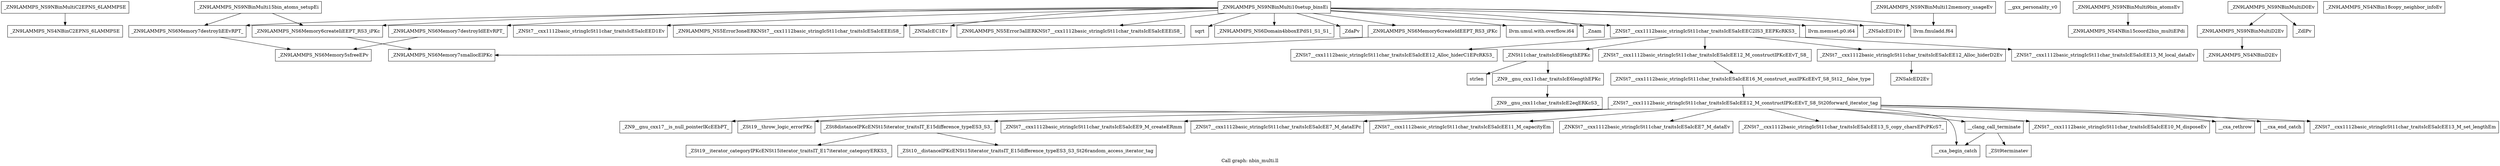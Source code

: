 digraph "Call graph: nbin_multi.ll" {
	label="Call graph: nbin_multi.ll";

	Node0x5610f177b9e0 [shape=record,label="{_ZN9LAMMPS_NS9NBinMultiC2EPNS_6LAMMPSE}"];
	Node0x5610f177b9e0 -> Node0x5610f177a210;
	Node0x5610f177a210 [shape=record,label="{_ZN9LAMMPS_NS4NBinC2EPNS_6LAMMPSE}"];
	Node0x5610f17cb3c0 [shape=record,label="{_ZN9LAMMPS_NS9NBinMulti15bin_atoms_setupEi}"];
	Node0x5610f17cb3c0 -> Node0x5610f17d9e30;
	Node0x5610f17cb3c0 -> Node0x5610f177ab10;
	Node0x5610f17d9e30 [shape=record,label="{_ZN9LAMMPS_NS6Memory7destroyIiEEvRPT_}"];
	Node0x5610f17d9e30 -> Node0x5610f17fa7c0;
	Node0x5610f177ab10 [shape=record,label="{_ZN9LAMMPS_NS6Memory6createIiEEPT_RS3_iPKc}"];
	Node0x5610f177ab10 -> Node0x5610f17fa520;
	Node0x5610f177ae70 [shape=record,label="{_ZN9LAMMPS_NS9NBinMulti10setup_binsEi}"];
	Node0x5610f177ae70 -> Node0x5610f17d9e30;
	Node0x5610f177ae70 -> Node0x5610f1778c30;
	Node0x5610f177ae70 -> Node0x5610f1797b60;
	Node0x5610f177ae70 -> Node0x5610f17eb570;
	Node0x5610f177ae70 -> Node0x5610f17e5240;
	Node0x5610f177ae70 -> Node0x5610f17c5620;
	Node0x5610f177ae70 -> Node0x5610f1795470;
	Node0x5610f177ae70 -> Node0x5610f1783650;
	Node0x5610f177ae70 -> Node0x5610f177ab10;
	Node0x5610f177ae70 -> Node0x5610f17cb810;
	Node0x5610f177ae70 -> Node0x5610f1778a90;
	Node0x5610f177ae70 -> Node0x5610f1781ff0;
	Node0x5610f177ae70 -> Node0x5610f17adb00;
	Node0x5610f177ae70 -> Node0x5610f177ba60;
	Node0x5610f177ae70 -> Node0x5610f173a2d0;
	Node0x5610f177ae70 -> Node0x5610f1789970;
	Node0x5610f177ae70 -> Node0x5610f17de500;
	Node0x5610f1778c30 [shape=record,label="{_ZdaPv}"];
	Node0x5610f1797b60 [shape=record,label="{llvm.umul.with.overflow.i64}"];
	Node0x5610f17eb570 [shape=record,label="{_Znam}"];
	Node0x5610f17e5240 [shape=record,label="{llvm.memset.p0.i64}"];
	Node0x5610f17de500 [shape=record,label="{_ZN9LAMMPS_NS6Memory7destroyIdEEvRPT_}"];
	Node0x5610f17de500 -> Node0x5610f17fa7c0;
	Node0x5610f1789970 [shape=record,label="{_ZN9LAMMPS_NS6Memory6createIdEEPT_RS3_iPKc}"];
	Node0x5610f1789970 -> Node0x5610f17fa520;
	Node0x5610f173a2d0 [shape=record,label="{_ZN9LAMMPS_NS6Domain4bboxEPdS1_S1_S1_}"];
	Node0x5610f177ba60 [shape=record,label="{sqrt}"];
	Node0x5610f17adb00 [shape=record,label="{_ZN9LAMMPS_NS5Error3allERKNSt7__cxx1112basic_stringIcSt11char_traitsIcESaIcEEEiS8_}"];
	Node0x5610f1778a90 [shape=record,label="{_ZNSaIcEC1Ev}"];
	Node0x5610f17cb810 [shape=record,label="{_ZNSt7__cxx1112basic_stringIcSt11char_traitsIcESaIcEEC2IS3_EEPKcRKS3_}"];
	Node0x5610f17cb810 -> Node0x5610f178ac20;
	Node0x5610f17cb810 -> Node0x5610f178b8b0;
	Node0x5610f17cb810 -> Node0x5610f17c3640;
	Node0x5610f17cb810 -> Node0x5610f1790330;
	Node0x5610f17cb810 -> Node0x5610f1792380;
	Node0x5610f1792b00 [shape=record,label="{__gxx_personality_v0}"];
	Node0x5610f1795470 [shape=record,label="{_ZNSt7__cxx1112basic_stringIcSt11char_traitsIcESaIcEED1Ev}"];
	Node0x5610f17c5620 [shape=record,label="{_ZNSaIcED1Ev}"];
	Node0x5610f1781ff0 [shape=record,label="{llvm.fmuladd.f64}"];
	Node0x5610f1783650 [shape=record,label="{_ZN9LAMMPS_NS5Error3oneERKNSt7__cxx1112basic_stringIcSt11char_traitsIcESaIcEEEiS8_}"];
	Node0x5610f1796300 [shape=record,label="{_ZN9LAMMPS_NS9NBinMulti9bin_atomsEv}"];
	Node0x5610f1796300 -> Node0x5610f1796b40;
	Node0x5610f1796b40 [shape=record,label="{_ZN9LAMMPS_NS4NBin15coord2bin_multiEPdi}"];
	Node0x5610f1798880 [shape=record,label="{_ZN9LAMMPS_NS9NBinMulti12memory_usageEv}"];
	Node0x5610f1798880 -> Node0x5610f1781ff0;
	Node0x5610f1799470 [shape=record,label="{_ZN9LAMMPS_NS9NBinMultiD2Ev}"];
	Node0x5610f1799470 -> Node0x5610f1799cb0;
	Node0x5610f179a810 [shape=record,label="{_ZN9LAMMPS_NS9NBinMultiD0Ev}"];
	Node0x5610f179a810 -> Node0x5610f1799470;
	Node0x5610f179a810 -> Node0x5610f179b740;
	Node0x5610f179c1e0 [shape=record,label="{_ZN9LAMMPS_NS4NBin18copy_neighbor_infoEv}"];
	Node0x5610f1799cb0 [shape=record,label="{_ZN9LAMMPS_NS4NBinD2Ev}"];
	Node0x5610f179b740 [shape=record,label="{_ZdlPv}"];
	Node0x5610f17fa7c0 [shape=record,label="{_ZN9LAMMPS_NS6Memory5sfreeEPv}"];
	Node0x5610f17fa520 [shape=record,label="{_ZN9LAMMPS_NS6Memory7smallocElPKc}"];
	Node0x5610f178ac20 [shape=record,label="{_ZNSt7__cxx1112basic_stringIcSt11char_traitsIcESaIcEE13_M_local_dataEv}"];
	Node0x5610f178b8b0 [shape=record,label="{_ZNSt7__cxx1112basic_stringIcSt11char_traitsIcESaIcEE12_Alloc_hiderC1EPcRKS3_}"];
	Node0x5610f1790330 [shape=record,label="{_ZNSt7__cxx1112basic_stringIcSt11char_traitsIcESaIcEE12_M_constructIPKcEEvT_S8_}"];
	Node0x5610f1790330 -> Node0x5610f179fcf0;
	Node0x5610f17c3640 [shape=record,label="{_ZNSt11char_traitsIcE6lengthEPKc}"];
	Node0x5610f17c3640 -> Node0x5610f17aba70;
	Node0x5610f17c3640 -> Node0x5610f17b37d0;
	Node0x5610f1792380 [shape=record,label="{_ZNSt7__cxx1112basic_stringIcSt11char_traitsIcESaIcEE12_Alloc_hiderD2Ev}"];
	Node0x5610f1792380 -> Node0x5610f17b49f0;
	Node0x5610f179fcf0 [shape=record,label="{_ZNSt7__cxx1112basic_stringIcSt11char_traitsIcESaIcEE16_M_construct_auxIPKcEEvT_S8_St12__false_type}"];
	Node0x5610f179fcf0 -> Node0x5610f17bf390;
	Node0x5610f17bf390 [shape=record,label="{_ZNSt7__cxx1112basic_stringIcSt11char_traitsIcESaIcEE12_M_constructIPKcEEvT_S8_St20forward_iterator_tag}"];
	Node0x5610f17bf390 -> Node0x5610f17c05e0;
	Node0x5610f17bf390 -> Node0x5610f17c22e0;
	Node0x5610f17bf390 -> Node0x5610f17c91a0;
	Node0x5610f17bf390 -> Node0x5610f17c9810;
	Node0x5610f17bf390 -> Node0x5610f17ca000;
	Node0x5610f17bf390 -> Node0x5610f17cb1f0;
	Node0x5610f17bf390 -> Node0x5610f17cca80;
	Node0x5610f17bf390 -> Node0x5610f17da440;
	Node0x5610f17bf390 -> Node0x5610f17b4900;
	Node0x5610f17bf390 -> Node0x5610f17e37d0;
	Node0x5610f17bf390 -> Node0x5610f17e8a50;
	Node0x5610f17bf390 -> Node0x5610f17e9be0;
	Node0x5610f17bf390 -> Node0x5610f17ed470;
	Node0x5610f17bf390 -> Node0x5610f17eda00;
	Node0x5610f17c05e0 [shape=record,label="{_ZN9__gnu_cxx17__is_null_pointerIKcEEbPT_}"];
	Node0x5610f17c22e0 [shape=record,label="{_ZSt19__throw_logic_errorPKc}"];
	Node0x5610f17c91a0 [shape=record,label="{_ZSt8distanceIPKcENSt15iterator_traitsIT_E15difference_typeES3_S3_}"];
	Node0x5610f17c91a0 -> Node0x5610f17cc050;
	Node0x5610f17c91a0 -> Node0x5610f17ef160;
	Node0x5610f17ca000 [shape=record,label="{_ZNSt7__cxx1112basic_stringIcSt11char_traitsIcESaIcEE7_M_dataEPc}"];
	Node0x5610f17c9810 [shape=record,label="{_ZNSt7__cxx1112basic_stringIcSt11char_traitsIcESaIcEE9_M_createERmm}"];
	Node0x5610f17cb1f0 [shape=record,label="{_ZNSt7__cxx1112basic_stringIcSt11char_traitsIcESaIcEE11_M_capacityEm}"];
	Node0x5610f17da440 [shape=record,label="{_ZNSt7__cxx1112basic_stringIcSt11char_traitsIcESaIcEE13_S_copy_charsEPcPKcS7_}"];
	Node0x5610f17cca80 [shape=record,label="{_ZNKSt7__cxx1112basic_stringIcSt11char_traitsIcESaIcEE7_M_dataEv}"];
	Node0x5610f17b4900 [shape=record,label="{__cxa_begin_catch}"];
	Node0x5610f17e37d0 [shape=record,label="{_ZNSt7__cxx1112basic_stringIcSt11char_traitsIcESaIcEE10_M_disposeEv}"];
	Node0x5610f17e8a50 [shape=record,label="{__cxa_rethrow}"];
	Node0x5610f17e9be0 [shape=record,label="{__cxa_end_catch}"];
	Node0x5610f17eda00 [shape=record,label="{__clang_call_terminate}"];
	Node0x5610f17eda00 -> Node0x5610f17b4900;
	Node0x5610f17eda00 -> Node0x5610f17f2c10;
	Node0x5610f17f2c10 [shape=record,label="{_ZSt9terminatev}"];
	Node0x5610f17ed470 [shape=record,label="{_ZNSt7__cxx1112basic_stringIcSt11char_traitsIcESaIcEE13_M_set_lengthEm}"];
	Node0x5610f17ef160 [shape=record,label="{_ZSt10__distanceIPKcENSt15iterator_traitsIT_E15difference_typeES3_S3_St26random_access_iterator_tag}"];
	Node0x5610f17cc050 [shape=record,label="{_ZSt19__iterator_categoryIPKcENSt15iterator_traitsIT_E17iterator_categoryERKS3_}"];
	Node0x5610f17aba70 [shape=record,label="{_ZN9__gnu_cxx11char_traitsIcE6lengthEPKc}"];
	Node0x5610f17aba70 -> Node0x5610f17f3cd0;
	Node0x5610f17b37d0 [shape=record,label="{strlen}"];
	Node0x5610f17f3cd0 [shape=record,label="{_ZN9__gnu_cxx11char_traitsIcE2eqERKcS3_}"];
	Node0x5610f17b49f0 [shape=record,label="{_ZNSaIcED2Ev}"];
}
